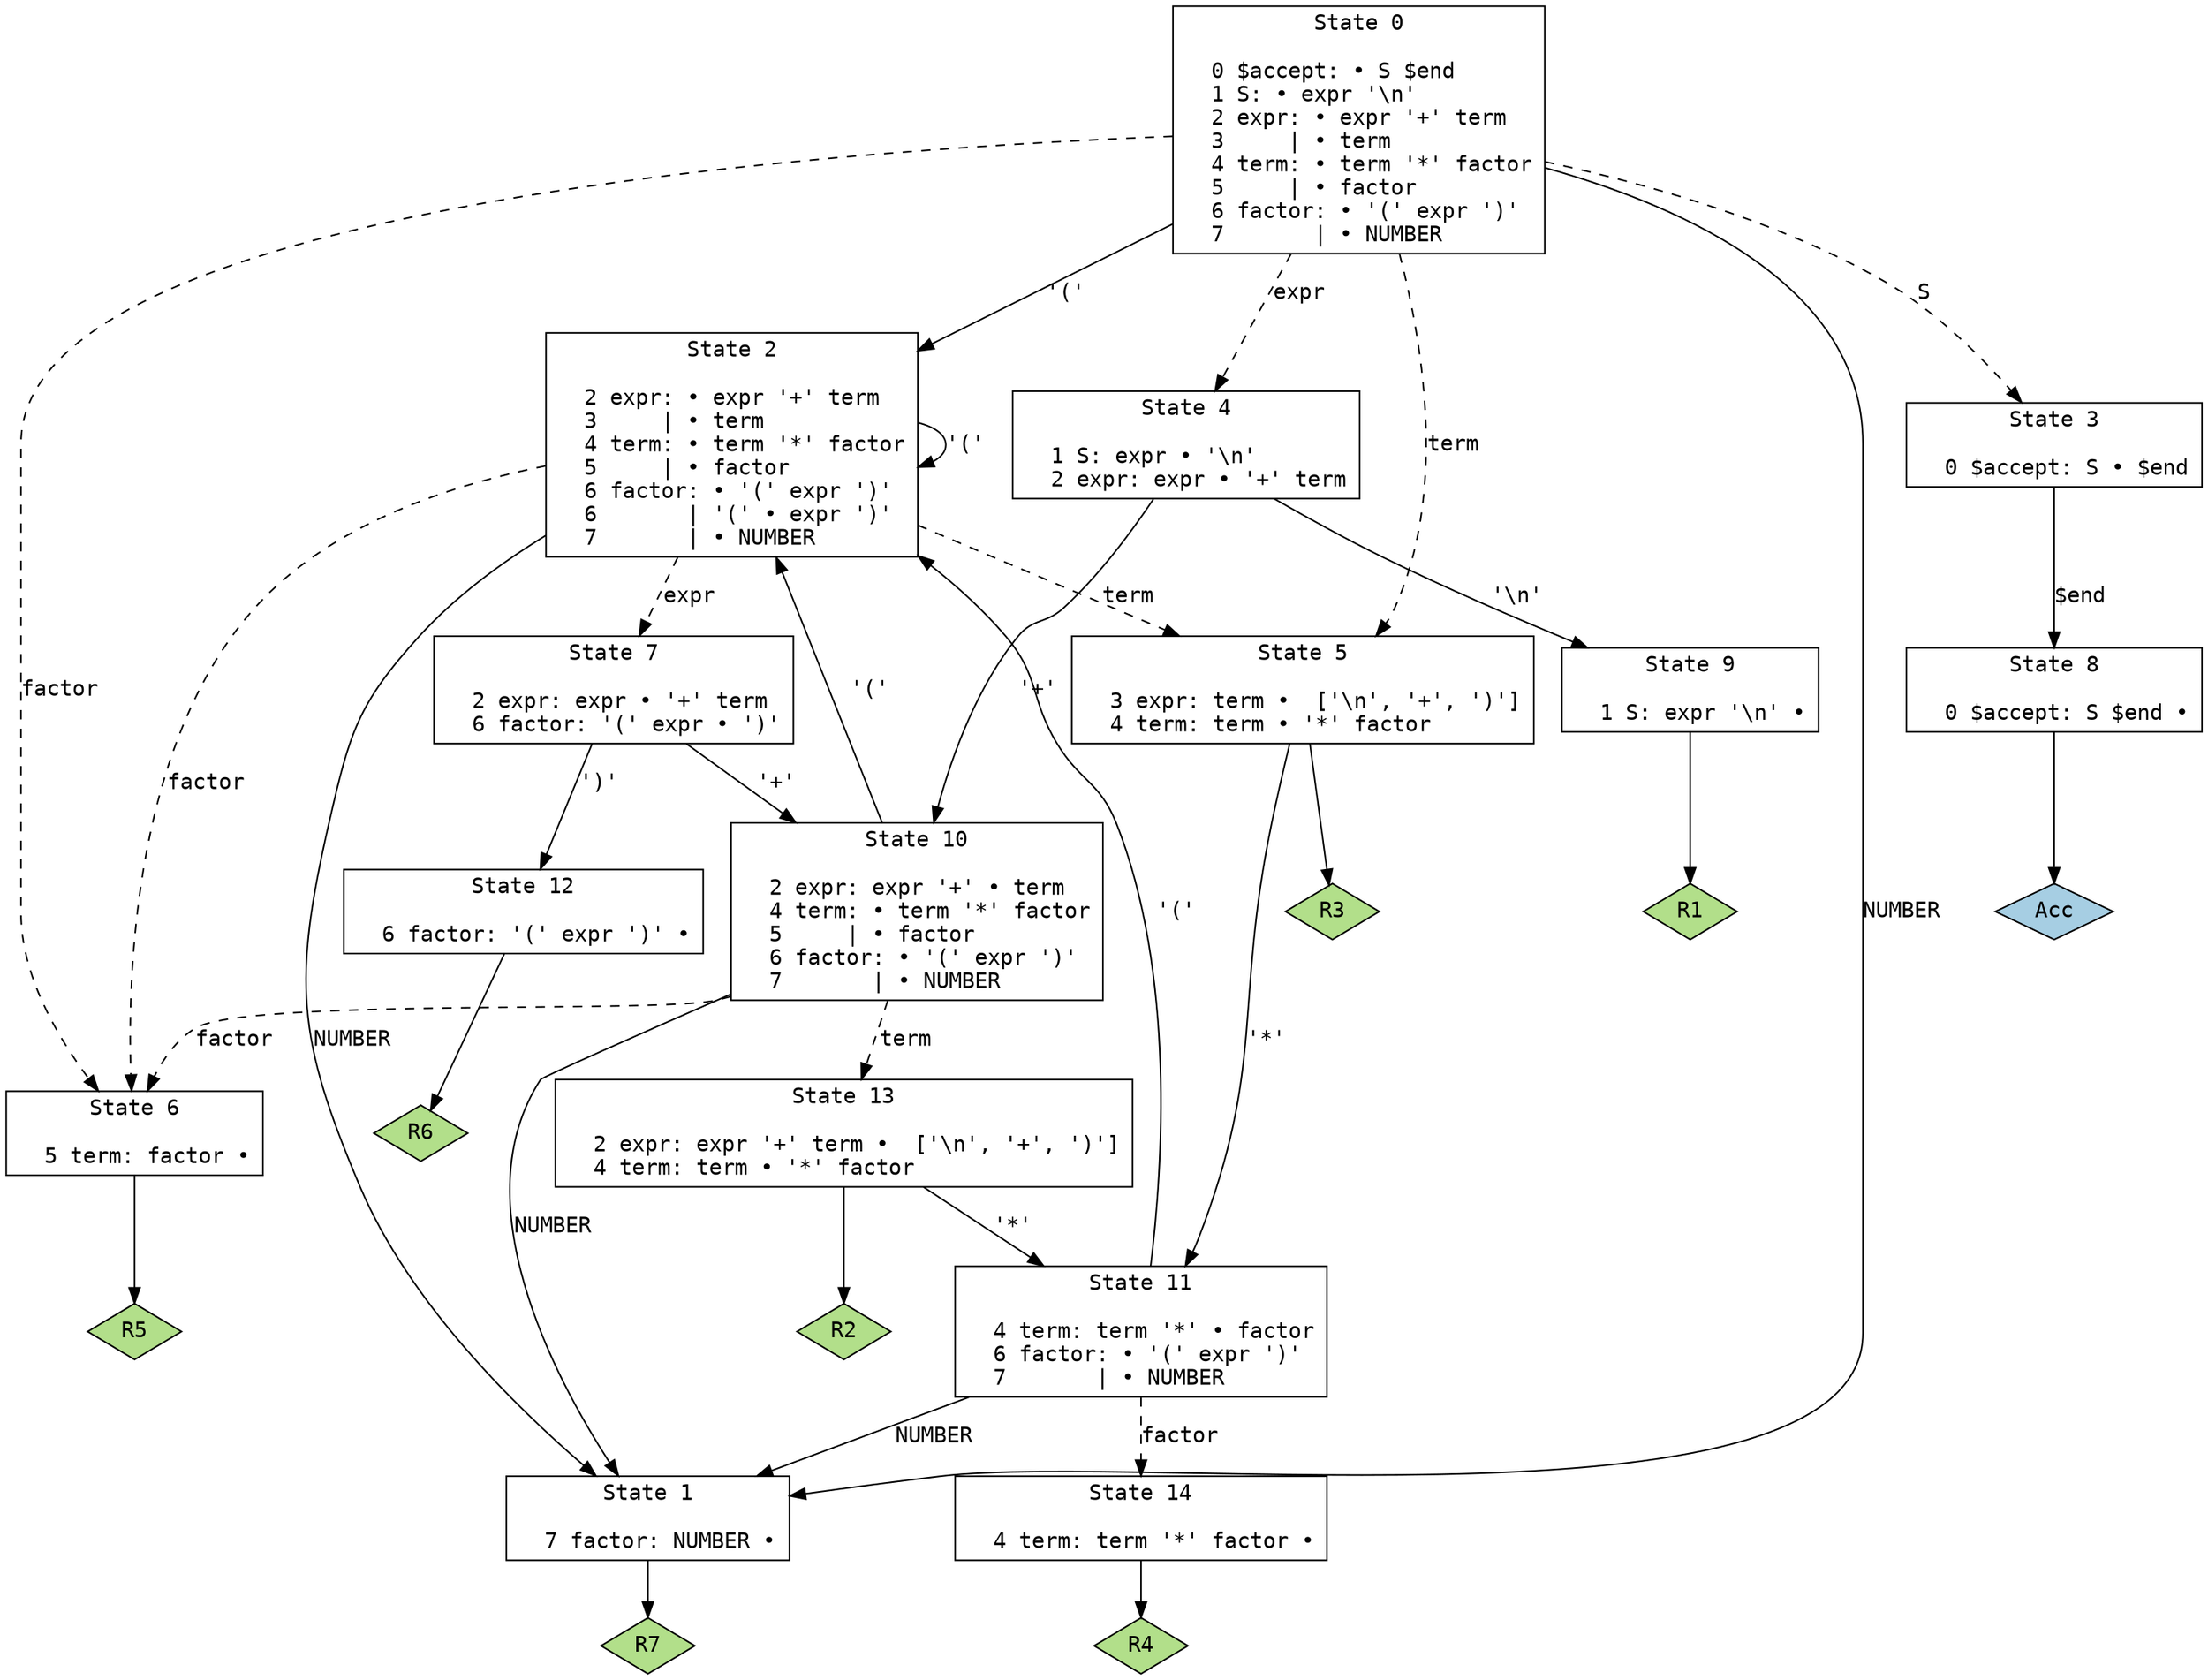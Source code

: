 // Generated by GNU Bison 3.7.6.
// Report bugs to <bug-bison@gnu.org>.
// Home page: <https://www.gnu.org/software/bison/>.

digraph "expr.y"
{
  node [fontname = courier, shape = box, colorscheme = paired6]
  edge [fontname = courier]

  0 [label="State 0\n\l  0 $accept: • S $end\l  1 S: • expr '\\n'\l  2 expr: • expr '+' term\l  3     | • term\l  4 term: • term '*' factor\l  5     | • factor\l  6 factor: • '(' expr ')'\l  7       | • NUMBER\l"]
  0 -> 1 [style=solid label="NUMBER"]
  0 -> 2 [style=solid label="'('"]
  0 -> 3 [style=dashed label="S"]
  0 -> 4 [style=dashed label="expr"]
  0 -> 5 [style=dashed label="term"]
  0 -> 6 [style=dashed label="factor"]
  1 [label="State 1\n\l  7 factor: NUMBER •\l"]
  1 -> "1R7" [style=solid]
 "1R7" [label="R7", fillcolor=3, shape=diamond, style=filled]
  2 [label="State 2\n\l  2 expr: • expr '+' term\l  3     | • term\l  4 term: • term '*' factor\l  5     | • factor\l  6 factor: • '(' expr ')'\l  6       | '(' • expr ')'\l  7       | • NUMBER\l"]
  2 -> 1 [style=solid label="NUMBER"]
  2 -> 2 [style=solid label="'('"]
  2 -> 7 [style=dashed label="expr"]
  2 -> 5 [style=dashed label="term"]
  2 -> 6 [style=dashed label="factor"]
  3 [label="State 3\n\l  0 $accept: S • $end\l"]
  3 -> 8 [style=solid label="$end"]
  4 [label="State 4\n\l  1 S: expr • '\\n'\l  2 expr: expr • '+' term\l"]
  4 -> 9 [style=solid label="'\\n'"]
  4 -> 10 [style=solid label="'+'"]
  5 [label="State 5\n\l  3 expr: term •  ['\\n', '+', ')']\l  4 term: term • '*' factor\l"]
  5 -> 11 [style=solid label="'*'"]
  5 -> "5R3" [style=solid]
 "5R3" [label="R3", fillcolor=3, shape=diamond, style=filled]
  6 [label="State 6\n\l  5 term: factor •\l"]
  6 -> "6R5" [style=solid]
 "6R5" [label="R5", fillcolor=3, shape=diamond, style=filled]
  7 [label="State 7\n\l  2 expr: expr • '+' term\l  6 factor: '(' expr • ')'\l"]
  7 -> 10 [style=solid label="'+'"]
  7 -> 12 [style=solid label="')'"]
  8 [label="State 8\n\l  0 $accept: S $end •\l"]
  8 -> "8R0" [style=solid]
 "8R0" [label="Acc", fillcolor=1, shape=diamond, style=filled]
  9 [label="State 9\n\l  1 S: expr '\\n' •\l"]
  9 -> "9R1" [style=solid]
 "9R1" [label="R1", fillcolor=3, shape=diamond, style=filled]
  10 [label="State 10\n\l  2 expr: expr '+' • term\l  4 term: • term '*' factor\l  5     | • factor\l  6 factor: • '(' expr ')'\l  7       | • NUMBER\l"]
  10 -> 1 [style=solid label="NUMBER"]
  10 -> 2 [style=solid label="'('"]
  10 -> 13 [style=dashed label="term"]
  10 -> 6 [style=dashed label="factor"]
  11 [label="State 11\n\l  4 term: term '*' • factor\l  6 factor: • '(' expr ')'\l  7       | • NUMBER\l"]
  11 -> 1 [style=solid label="NUMBER"]
  11 -> 2 [style=solid label="'('"]
  11 -> 14 [style=dashed label="factor"]
  12 [label="State 12\n\l  6 factor: '(' expr ')' •\l"]
  12 -> "12R6" [style=solid]
 "12R6" [label="R6", fillcolor=3, shape=diamond, style=filled]
  13 [label="State 13\n\l  2 expr: expr '+' term •  ['\\n', '+', ')']\l  4 term: term • '*' factor\l"]
  13 -> 11 [style=solid label="'*'"]
  13 -> "13R2" [style=solid]
 "13R2" [label="R2", fillcolor=3, shape=diamond, style=filled]
  14 [label="State 14\n\l  4 term: term '*' factor •\l"]
  14 -> "14R4" [style=solid]
 "14R4" [label="R4", fillcolor=3, shape=diamond, style=filled]
}
